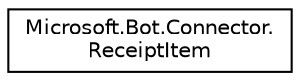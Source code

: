 digraph "Graphical Class Hierarchy"
{
  edge [fontname="Helvetica",fontsize="10",labelfontname="Helvetica",labelfontsize="10"];
  node [fontname="Helvetica",fontsize="10",shape=record];
  rankdir="LR";
  Node1 [label="Microsoft.Bot.Connector.\lReceiptItem",height=0.2,width=0.4,color="black", fillcolor="white", style="filled",URL="$d4/dfd/class_microsoft_1_1_bot_1_1_connector_1_1_receipt_item.html"];
}
